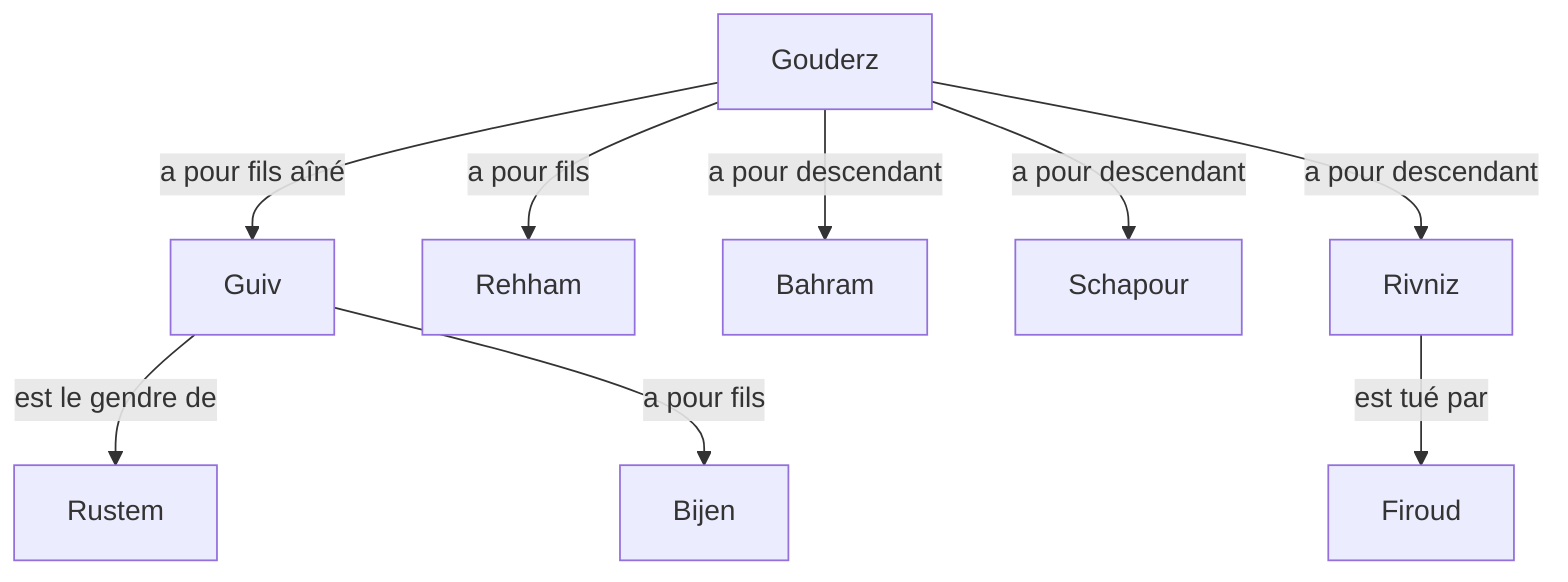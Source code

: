 graph TD
Gouderz --a pour fils aîné--> Guiv
Gouderz --a pour fils--> Rehham
Gouderz --a pour descendant--> Bahram
Gouderz --a pour descendant--> Schapour
Gouderz --a pour descendant--> Rivniz
Guiv --est le gendre de--> Rustem
Guiv --a pour fils--> Bijen
Rivniz --est tué par--> Firoud